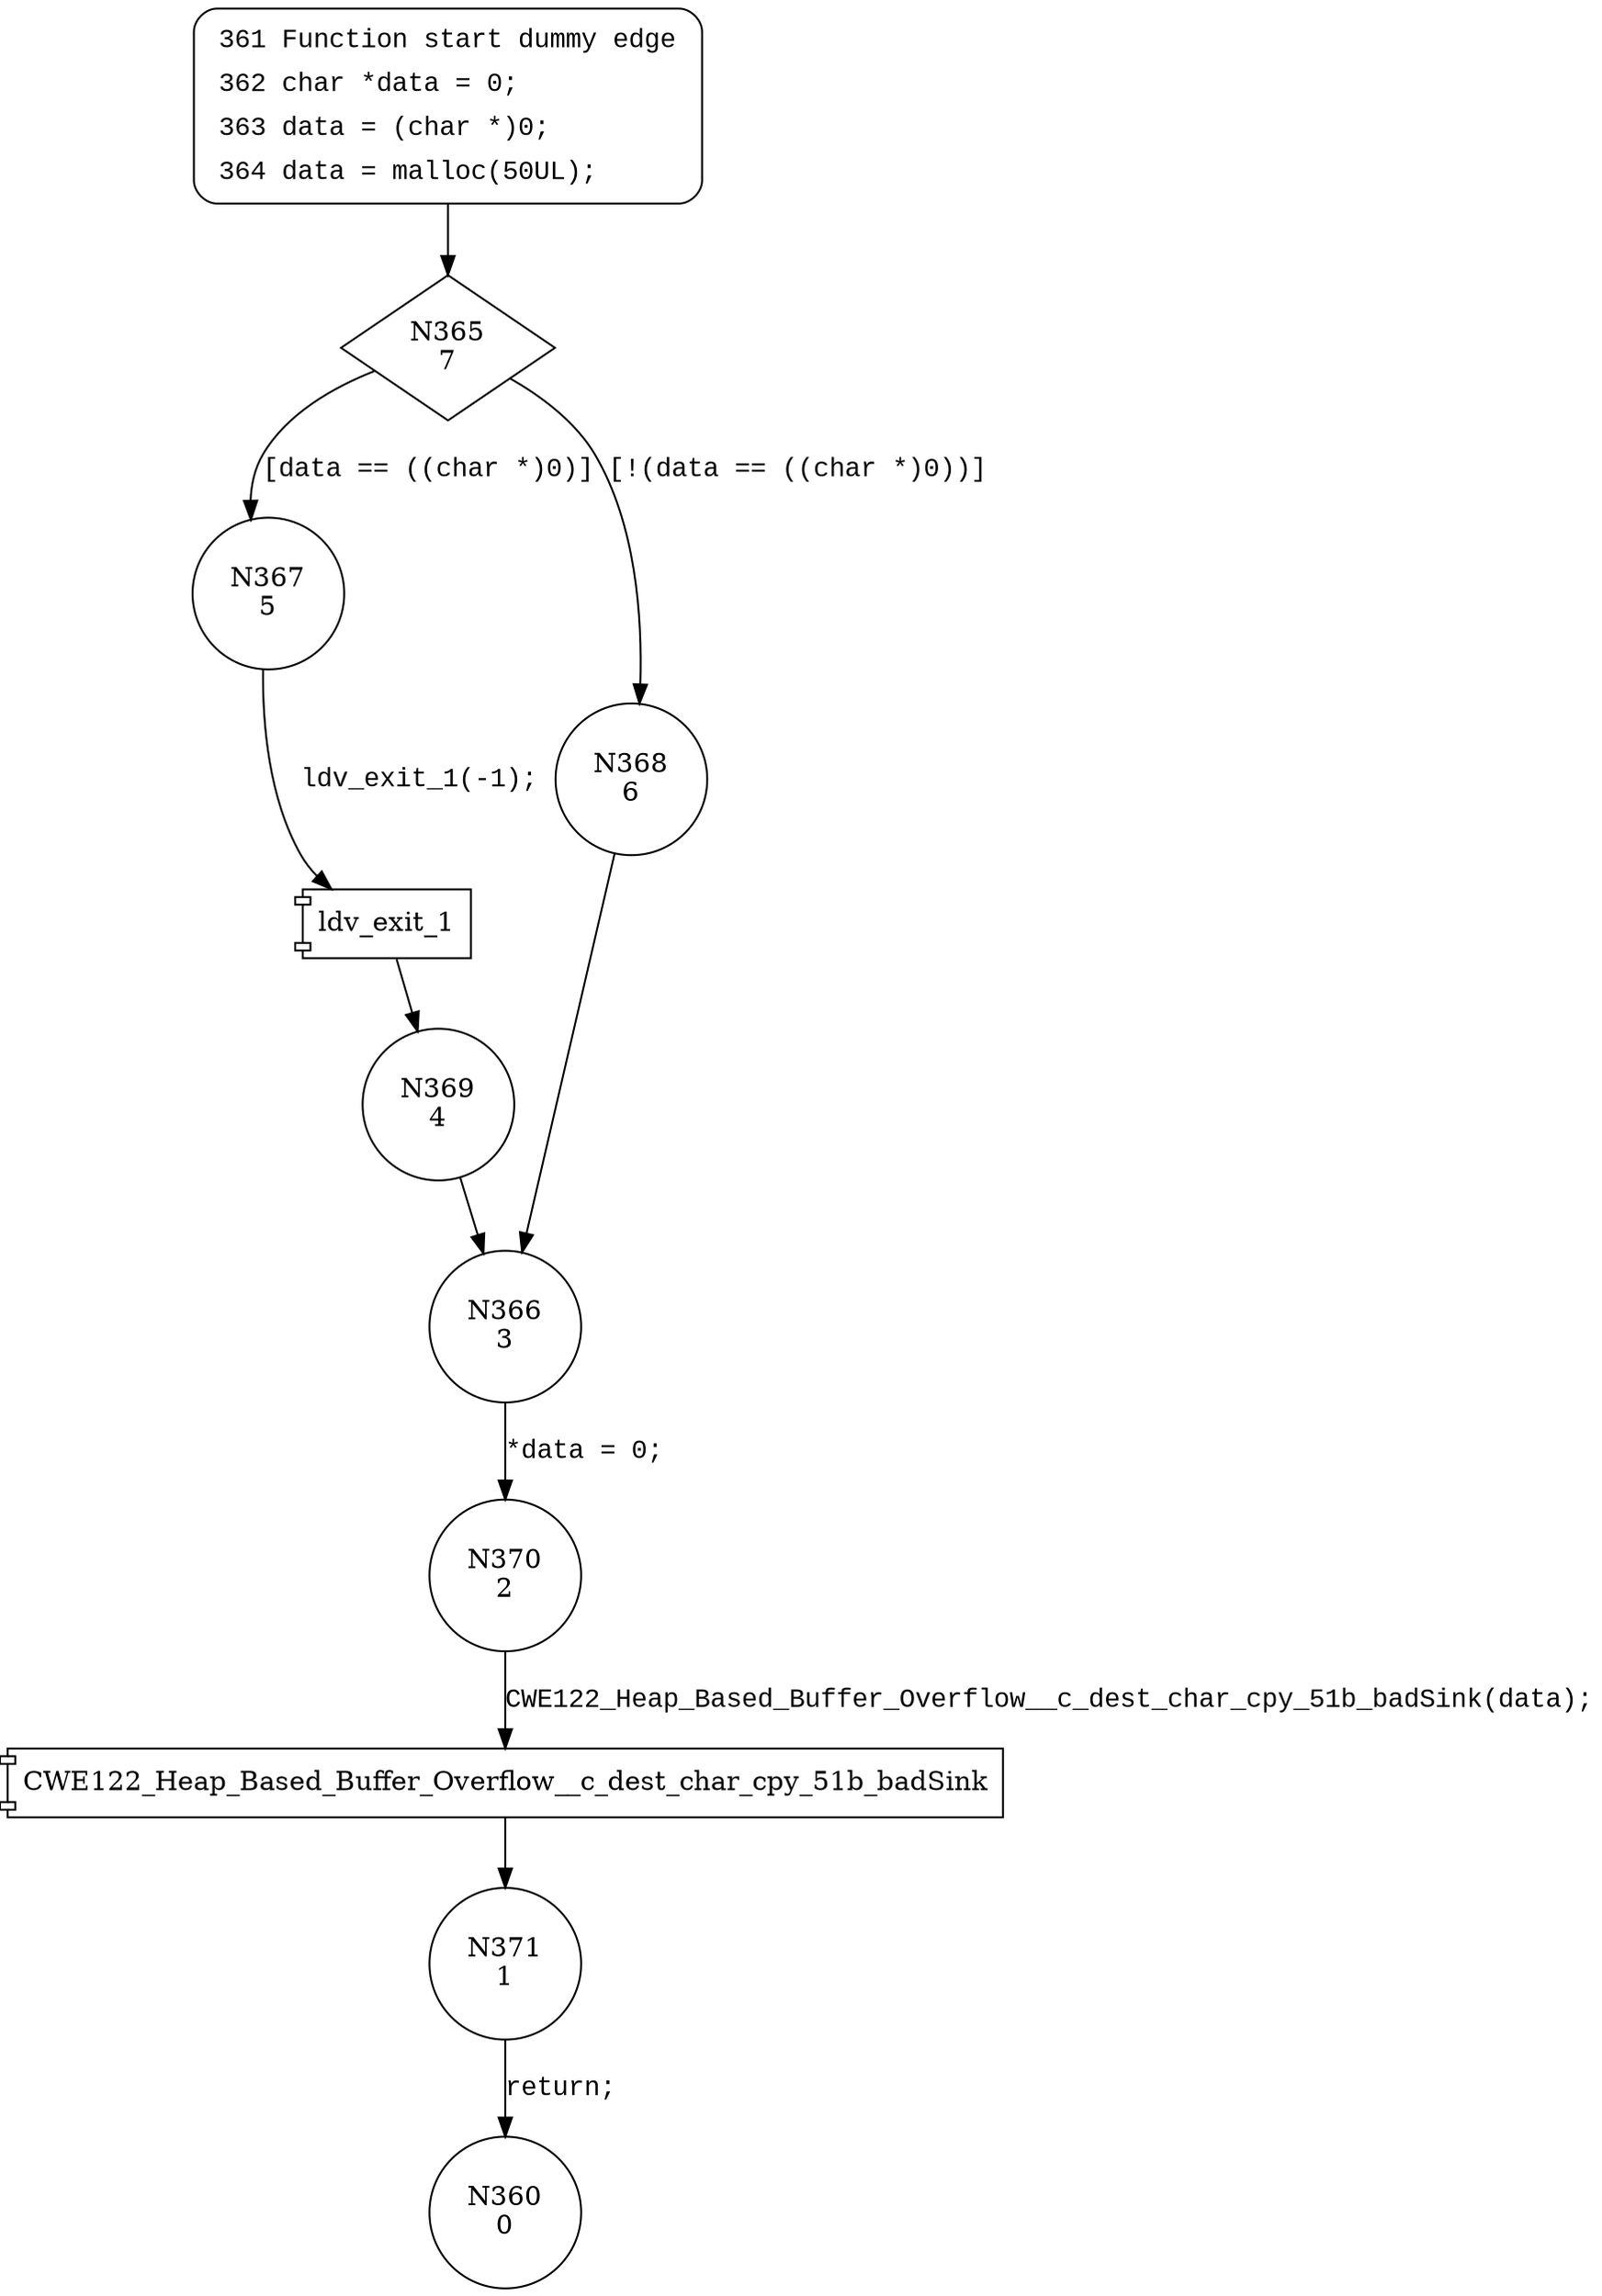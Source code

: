 digraph CWE122_Heap_Based_Buffer_Overflow__c_dest_char_cpy_51_bad {
365 [shape="diamond" label="N365\n7"]
367 [shape="circle" label="N367\n5"]
368 [shape="circle" label="N368\n6"]
366 [shape="circle" label="N366\n3"]
370 [shape="circle" label="N370\n2"]
371 [shape="circle" label="N371\n1"]
369 [shape="circle" label="N369\n4"]
360 [shape="circle" label="N360\n0"]
361 [style="filled,bold" penwidth="1" fillcolor="white" fontname="Courier New" shape="Mrecord" label=<<table border="0" cellborder="0" cellpadding="3" bgcolor="white"><tr><td align="right">361</td><td align="left">Function start dummy edge</td></tr><tr><td align="right">362</td><td align="left">char *data = 0;</td></tr><tr><td align="right">363</td><td align="left">data = (char *)0;</td></tr><tr><td align="right">364</td><td align="left">data = malloc(50UL);</td></tr></table>>]
361 -> 365[label=""]
365 -> 367 [label="[data == ((char *)0)]" fontname="Courier New"]
365 -> 368 [label="[!(data == ((char *)0))]" fontname="Courier New"]
366 -> 370 [label="*data = 0;" fontname="Courier New"]
100034 [shape="component" label="CWE122_Heap_Based_Buffer_Overflow__c_dest_char_cpy_51b_badSink"]
370 -> 100034 [label="CWE122_Heap_Based_Buffer_Overflow__c_dest_char_cpy_51b_badSink(data);" fontname="Courier New"]
100034 -> 371 [label="" fontname="Courier New"]
100035 [shape="component" label="ldv_exit_1"]
367 -> 100035 [label="ldv_exit_1(-1);" fontname="Courier New"]
100035 -> 369 [label="" fontname="Courier New"]
368 -> 366 [label="" fontname="Courier New"]
371 -> 360 [label="return;" fontname="Courier New"]
369 -> 366 [label="" fontname="Courier New"]
}